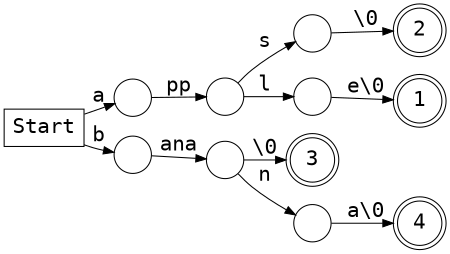 digraph G {
ranksep=0.2
rankdir=LR
size=3
n0 [shape=box,label="Start" fontname="Consolas" fontsize=20]
n1 [ label="" shape="circle" ]
n0 -> n1 [label="a" fontname="Consolas" fontsize=20]
n2 [ label="" shape="circle" ]
n1 -> n2 [label="pp" fontname="Consolas" fontsize=20]
n3 [ label="" shape="circle" ]
n2 -> n3 [label="s" fontname="Consolas" fontsize=20]
n4 [ label="2" shape="doublecircle" fontname="Consolas" fontsize=20 ]
n3 -> n4 [label="\\0" fontname="Consolas" fontsize=20]
n5 [ label="" shape="circle" ]
n2 -> n5 [label="l" fontname="Consolas" fontsize=20]
n6 [ label="1" shape="doublecircle" fontname="Consolas" fontsize=20 ]
n5 -> n6 [label="e\\0" fontname="Consolas" fontsize=20]
n7 [ label="" shape="circle" ]
n0 -> n7 [label="b" fontname="Consolas" fontsize=20]
n8 [ label="" shape="circle" ]
n7 -> n8 [label="ana" fontname="Consolas" fontsize=20]
n9 [ label="3" shape="doublecircle" fontname="Consolas" fontsize=20 ]
n8 -> n9 [label="\\0" fontname="Consolas" fontsize=20]
n10 [ label="" shape="circle" ]
n8 -> n10 [label="n" fontname="Consolas" fontsize=20]
n11 [ label="4" shape="doublecircle" fontname="Consolas" fontsize=20 ]
n10 -> n11 [label="a\\0" fontname="Consolas" fontsize=20]
}
